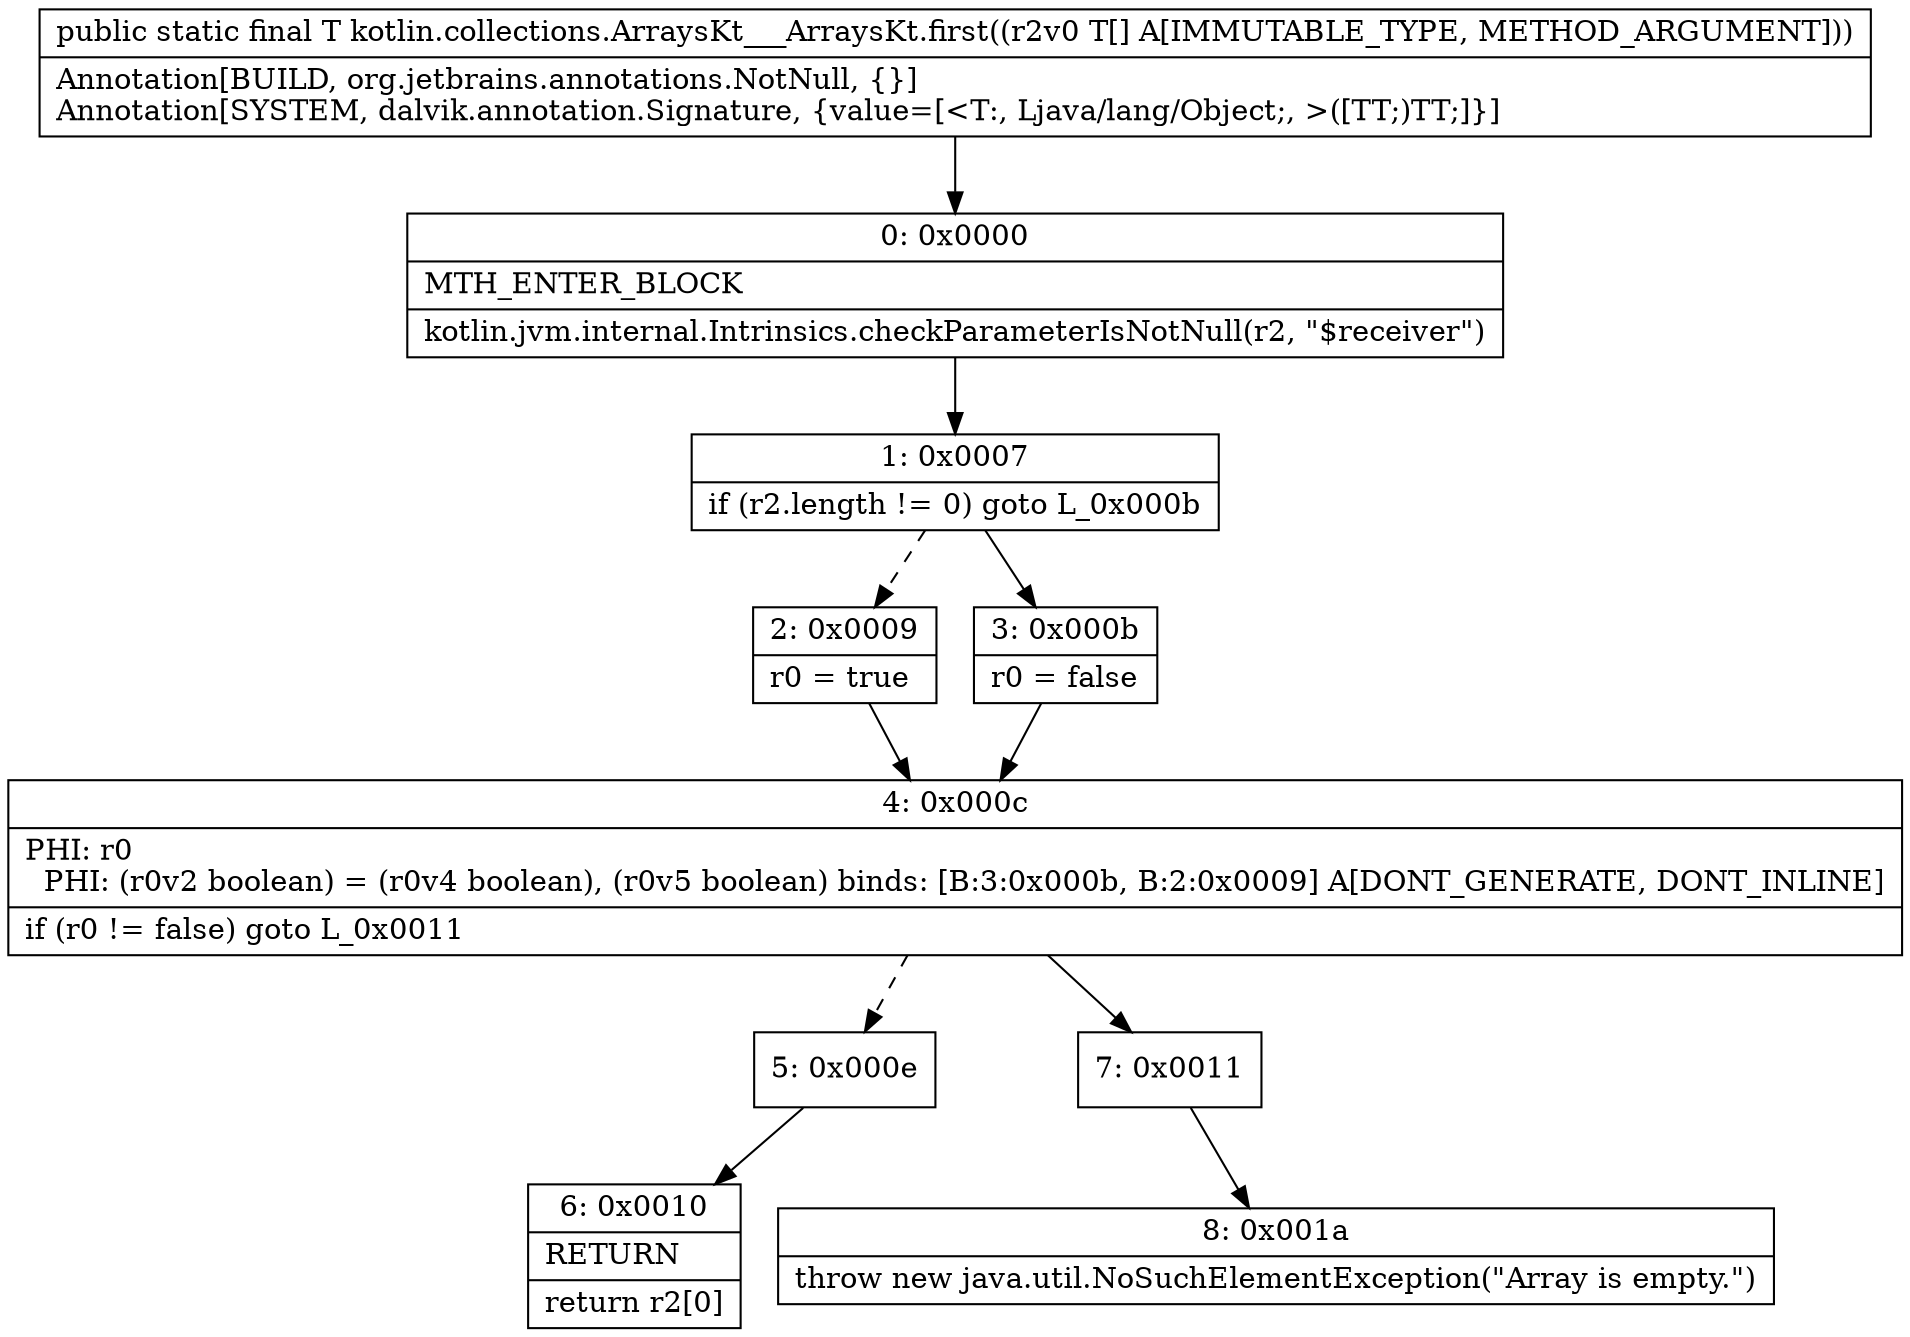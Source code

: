 digraph "CFG forkotlin.collections.ArraysKt___ArraysKt.first([Ljava\/lang\/Object;)Ljava\/lang\/Object;" {
Node_0 [shape=record,label="{0\:\ 0x0000|MTH_ENTER_BLOCK\l|kotlin.jvm.internal.Intrinsics.checkParameterIsNotNull(r2, \"$receiver\")\l}"];
Node_1 [shape=record,label="{1\:\ 0x0007|if (r2.length != 0) goto L_0x000b\l}"];
Node_2 [shape=record,label="{2\:\ 0x0009|r0 = true\l}"];
Node_3 [shape=record,label="{3\:\ 0x000b|r0 = false\l}"];
Node_4 [shape=record,label="{4\:\ 0x000c|PHI: r0 \l  PHI: (r0v2 boolean) = (r0v4 boolean), (r0v5 boolean) binds: [B:3:0x000b, B:2:0x0009] A[DONT_GENERATE, DONT_INLINE]\l|if (r0 != false) goto L_0x0011\l}"];
Node_5 [shape=record,label="{5\:\ 0x000e}"];
Node_6 [shape=record,label="{6\:\ 0x0010|RETURN\l|return r2[0]\l}"];
Node_7 [shape=record,label="{7\:\ 0x0011}"];
Node_8 [shape=record,label="{8\:\ 0x001a|throw new java.util.NoSuchElementException(\"Array is empty.\")\l}"];
MethodNode[shape=record,label="{public static final T kotlin.collections.ArraysKt___ArraysKt.first((r2v0 T[] A[IMMUTABLE_TYPE, METHOD_ARGUMENT]))  | Annotation[BUILD, org.jetbrains.annotations.NotNull, \{\}]\lAnnotation[SYSTEM, dalvik.annotation.Signature, \{value=[\<T:, Ljava\/lang\/Object;, \>([TT;)TT;]\}]\l}"];
MethodNode -> Node_0;
Node_0 -> Node_1;
Node_1 -> Node_2[style=dashed];
Node_1 -> Node_3;
Node_2 -> Node_4;
Node_3 -> Node_4;
Node_4 -> Node_5[style=dashed];
Node_4 -> Node_7;
Node_5 -> Node_6;
Node_7 -> Node_8;
}

